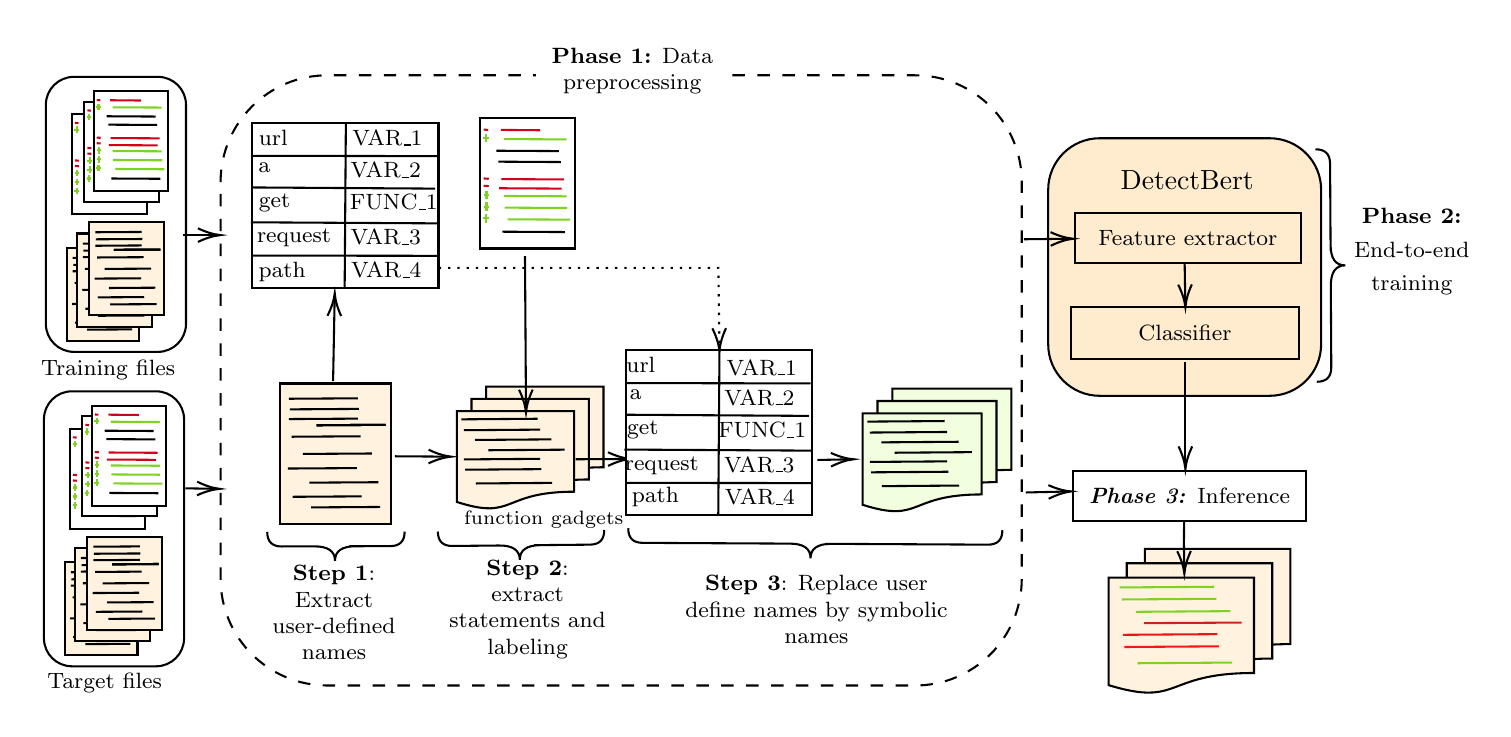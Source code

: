 

\tikzset{every picture/.style={line width=0.75pt}} %set default line width to 0.75pt        

\begin{tikzpicture}[x=0.75pt,y=0.75pt,yscale=-1,xscale=1]
%uncomment if require: \path (0,313); %set diagram left start at 0, and has height of 313

%Rounded Rect [id:dp5407352618857819] 
\draw  [fill={rgb, 255:red, 255; green, 235; blue, 205 }  ,fill opacity=1 ] (488.67,67.87) .. controls (488.67,54.16) and (499.78,43.05) .. (513.48,43.05) -- (595.35,43.05) .. controls (609.06,43.05) and (620.17,54.16) .. (620.17,67.87) -- (620.17,142.32) .. controls (620.17,156.02) and (609.06,167.14) .. (595.35,167.14) -- (513.48,167.14) .. controls (499.78,167.14) and (488.67,156.02) .. (488.67,142.32) -- cycle ;
%Flowchart: Multidocument [id:dp03948637433927171] 
\draw  [color={rgb, 255:red, 0; green, 0; blue, 0 }  ,draw opacity=1 ][fill={rgb, 255:red, 255; green, 243; blue, 223 }  ,fill opacity=1 ] (217.89,162.72) -- (274.43,162.72) -- (274.43,201.57) .. controls (239.1,201.57) and (246.16,215.59) .. (217.89,206.52) -- cycle ; \draw  [color={rgb, 255:red, 0; green, 0; blue, 0 }  ,draw opacity=1 ][fill={rgb, 255:red, 255; green, 243; blue, 223 }  ,fill opacity=1 ] (210.83,168.61) -- (267.37,168.61) -- (267.37,207.46) .. controls (232.03,207.46) and (239.1,221.47) .. (210.83,212.41) -- cycle ; \draw  [color={rgb, 255:red, 0; green, 0; blue, 0 }  ,draw opacity=1 ][fill={rgb, 255:red, 255; green, 243; blue, 223 }  ,fill opacity=1 ] (203.76,174.49) -- (260.3,174.49) -- (260.3,213.35) .. controls (224.96,213.35) and (232.03,227.36) .. (203.76,218.29) -- cycle ;
%Straight Lines [id:da9944346698756492] 
\draw [color={rgb, 255:red, 0; green, 0; blue, 0 }  ,draw opacity=1 ][fill={rgb, 255:red, 255; green, 243; blue, 223 }  ,fill opacity=1 ]   (205.97,178.48) -- (242.69,178.2) ;
%Straight Lines [id:da990779165722957] 
\draw [color={rgb, 255:red, 0; green, 0; blue, 0 }  ,draw opacity=1 ][fill={rgb, 255:red, 255; green, 243; blue, 223 }  ,fill opacity=1 ]   (218.97,193.37) -- (255.69,193.1) ;
%Straight Lines [id:da7504058793027286] 
\draw [color={rgb, 255:red, 0; green, 0; blue, 0 }  ,draw opacity=1 ][fill={rgb, 255:red, 255; green, 243; blue, 223 }  ,fill opacity=1 ]   (207.18,183.72) -- (243.9,183.44) ;
%Straight Lines [id:da5634896373265414] 
\draw [color={rgb, 255:red, 0; green, 0; blue, 0 }  ,draw opacity=1 ][fill={rgb, 255:red, 255; green, 243; blue, 223 }  ,fill opacity=1 ]   (207.18,197.79) -- (243.9,197.51) ;
%Straight Lines [id:da7162822368630877] 
\draw [color={rgb, 255:red, 0; green, 0; blue, 0 }  ,draw opacity=1 ][fill={rgb, 255:red, 255; green, 243; blue, 223 }  ,fill opacity=1 ]   (212.62,188.41) -- (249.34,188.13) ;
%Straight Lines [id:da5699700969107819] 
\draw [color={rgb, 255:red, 0; green, 0; blue, 0 }  ,draw opacity=1 ][fill={rgb, 255:red, 255; green, 243; blue, 223 }  ,fill opacity=1 ]   (207.79,202.75) -- (244.51,202.48) ;
%Straight Lines [id:da06367411789537192] 
\draw [color={rgb, 255:red, 0; green, 0; blue, 0 }  ,draw opacity=1 ][fill={rgb, 255:red, 255; green, 243; blue, 223 }  ,fill opacity=1 ]   (212.92,209.38) -- (249.64,209.1) ;

%Straight Lines [id:da979947140929379] 
\draw    (144.13,160.1) -- (144.89,119.72) ;
\draw [shift={(144.93,117.72)}, rotate = 91.08] [color={rgb, 255:red, 0; green, 0; blue, 0 }  ][line width=0.75]    (10.93,-3.29) .. controls (6.95,-1.4) and (3.31,-0.3) .. (0,0) .. controls (3.31,0.3) and (6.95,1.4) .. (10.93,3.29)   ;
%Flowchart: Process [id:dp08889225830773517] 
\draw  [fill={rgb, 255:red, 255; green, 243; blue, 223 }  ,fill opacity=1 ] (118.59,161.22) -- (172.17,161.22) -- (172.17,228.89) -- (118.59,228.89) -- cycle ;
%Straight Lines [id:da5795634366087907] 
\draw [fill={rgb, 255:red, 255; green, 243; blue, 223 }  ,fill opacity=1 ]   (122.83,168.56) -- (138.69,168.46) -- (156.09,168.35) ;
%Straight Lines [id:da037406032462627525] 
\draw [fill={rgb, 255:red, 255; green, 243; blue, 223 }  ,fill opacity=1 ]   (123.28,173.67) -- (139.13,173.57) -- (156.54,173.45) ;
%Straight Lines [id:da31933329088980567] 
\draw [fill={rgb, 255:red, 255; green, 243; blue, 223 }  ,fill opacity=1 ]   (122.83,178.35) -- (138.69,178.25) -- (156.09,178.14) ;
%Straight Lines [id:da9730748688887287] 
\draw [fill={rgb, 255:red, 255; green, 243; blue, 223 }  ,fill opacity=1 ]   (124.17,186.86) -- (140.03,186.76) -- (157.43,186.65) ;
%Straight Lines [id:da47479067052888313] 
\draw [fill={rgb, 255:red, 255; green, 243; blue, 223 }  ,fill opacity=1 ]   (136.23,181.33) -- (152.08,181.23) -- (169.49,181.11) ;
%Straight Lines [id:da4143023391361096] 
\draw [fill={rgb, 255:red, 255; green, 243; blue, 223 }  ,fill opacity=1 ]   (136.23,181.33) -- (152.08,181.23) -- (169.49,181.11) ;
%Straight Lines [id:da4818870317406938] 
\draw [fill={rgb, 255:red, 255; green, 243; blue, 223 }  ,fill opacity=1 ]   (129.53,195.15) -- (145.38,195.05) -- (162.79,194.94) ;
%Straight Lines [id:da5811373617437334] 
\draw [fill={rgb, 255:red, 255; green, 243; blue, 223 }  ,fill opacity=1 ]   (136.23,181.33) -- (152.08,181.23) -- (169.49,181.11) ;
%Straight Lines [id:da8075525914940331] 
\draw [fill={rgb, 255:red, 255; green, 243; blue, 223 }  ,fill opacity=1 ]   (122.39,202.18) -- (138.24,202.08) -- (155.65,201.97) ;
%Straight Lines [id:da9083084701422104] 
\draw [fill={rgb, 255:red, 255; green, 243; blue, 223 }  ,fill opacity=1 ]   (132.66,208.99) -- (148.51,208.89) -- (165.92,208.78) ;
%Straight Lines [id:da5974790746282925] 
\draw [fill={rgb, 255:red, 255; green, 243; blue, 223 }  ,fill opacity=1 ]   (124.62,215.8) -- (140.47,215.7) -- (157.88,215.59) ;
%Straight Lines [id:da5447010970733284] 
\draw [fill={rgb, 255:red, 255; green, 243; blue, 223 }  ,fill opacity=1 ]   (133.55,220.91) -- (149.4,220.81) -- (166.81,220.69) ;

%Straight Lines [id:da3732122853030273] 
\draw  [dash pattern={on 0.84pt off 2.51pt}]  (195.08,105.47) -- (329.77,105.47) -- (330.26,143.53) ;
\draw [shift={(330.29,145.53)}, rotate = 269.25] [color={rgb, 255:red, 0; green, 0; blue, 0 }  ][line width=0.75]    (10.93,-3.29) .. controls (6.95,-1.4) and (3.31,-0.3) .. (0,0) .. controls (3.31,0.3) and (6.95,1.4) .. (10.93,3.29)   ;
%Straight Lines [id:da2759559394676936] 
\draw    (173.91,196.28) -- (199.08,196.45) ;
\draw [shift={(201.08,196.47)}, rotate = 180.41] [color={rgb, 255:red, 0; green, 0; blue, 0 }  ][line width=0.75]    (10.93,-3.29) .. controls (6.95,-1.4) and (3.31,-0.3) .. (0,0) .. controls (3.31,0.3) and (6.95,1.4) .. (10.93,3.29)   ;
%Shape: Brace [id:dp9516034027102489] 
\draw   (112.4,232.75) .. controls (112.41,237.42) and (114.75,239.74) .. (119.42,239.73) -- (135.03,239.68) .. controls (141.7,239.66) and (145.04,241.98) .. (145.05,246.65) .. controls (145.04,241.98) and (148.36,239.64) .. (155.03,239.62)(152.03,239.63) -- (171.61,239.57) .. controls (176.28,239.56) and (178.6,237.22) .. (178.59,232.55) ;
%Shape: Brace [id:dp0005650171589655084] 
\draw   (194.59,232.55) .. controls (194.64,237.22) and (196.99,239.53) .. (201.66,239.49) -- (224.04,239.27) .. controls (230.71,239.21) and (234.06,241.51) .. (234.1,246.18) .. controls (234.06,241.51) and (237.37,239.15) .. (244.04,239.09)(241.04,239.11) -- (267.82,238.86) .. controls (272.49,238.82) and (274.8,236.47) .. (274.75,231.8) ;
%Shape: Brace [id:dp39161724968333744] 
\draw   (286.33,230.96) .. controls (286.31,235.63) and (288.63,237.97) .. (293.3,237.99) -- (364.21,238.36) .. controls (370.88,238.4) and (374.2,240.75) .. (374.17,245.42) .. controls (374.2,240.75) and (377.54,238.44) .. (384.21,238.47)(381.21,238.45) -- (459.56,238.86) .. controls (464.23,238.89) and (466.57,236.57) .. (466.59,231.9) ;
%Straight Lines [id:da8897877371292919] 
\draw    (260.93,197.72) -- (285.52,197.57) ;
\draw [shift={(287.52,197.55)}, rotate = 179.64] [color={rgb, 255:red, 0; green, 0; blue, 0 }  ][line width=0.75]    (10.93,-3.29) .. controls (6.95,-1.4) and (3.31,-0.3) .. (0,0) .. controls (3.31,0.3) and (6.95,1.4) .. (10.93,3.29)   ;
%Straight Lines [id:da38586209961748397] 
\draw    (377.5,198.06) -- (392.93,197.76) ;
\draw [shift={(394.93,197.72)}, rotate = 178.88] [color={rgb, 255:red, 0; green, 0; blue, 0 }  ][line width=0.75]    (10.93,-3.29) .. controls (6.95,-1.4) and (3.31,-0.3) .. (0,0) .. controls (3.31,0.3) and (6.95,1.4) .. (10.93,3.29)   ;
%Flowchart: Alternative Process [id:dp9304959099868064] 
\draw  [dash pattern={on 4.5pt off 4.5pt}] (89.93,64.17) .. controls (89.93,35.75) and (112.97,12.72) .. (141.38,12.72) -- (424.48,12.72) .. controls (452.9,12.72) and (475.93,35.75) .. (475.93,64.17) -- (475.93,255.27) .. controls (475.93,283.68) and (452.9,306.72) .. (424.48,306.72) -- (141.38,306.72) .. controls (112.97,306.72) and (89.93,283.68) .. (89.93,255.27) -- cycle ;
%Flowchart: Multidocument [id:dp05796369385915745] 
\draw  [fill={rgb, 255:red, 241; green, 255; blue, 223 }  ,fill opacity=1 ] (413.59,163.72) -- (470.93,163.72) -- (470.93,202.82) .. controls (435.1,202.82) and (442.26,216.92) .. (413.59,207.8) -- cycle ; \draw  [fill={rgb, 255:red, 241; green, 255; blue, 223 }  ,fill opacity=1 ] (406.43,169.64) -- (463.77,169.64) -- (463.77,208.74) .. controls (427.93,208.74) and (435.1,222.85) .. (406.43,213.72) -- cycle ; \draw  [fill={rgb, 255:red, 241; green, 255; blue, 223 }  ,fill opacity=1 ] (399.26,175.57) -- (456.6,175.57) -- (456.6,214.67) .. controls (420.76,214.67) and (427.93,228.77) .. (399.26,219.65) -- cycle ;
%Straight Lines [id:da45589121987746695] 
\draw [fill={rgb, 255:red, 241; green, 255; blue, 223 }  ,fill opacity=1 ]   (401.5,179.58) -- (438.74,179.3) ;
%Straight Lines [id:da8972012548715187] 
\draw [fill={rgb, 255:red, 241; green, 255; blue, 223 }  ,fill opacity=1 ]   (414.68,194.57) -- (451.92,194.29) ;
%Straight Lines [id:da3781586819477176] 
\draw [fill={rgb, 255:red, 241; green, 255; blue, 223 }  ,fill opacity=1 ]   (402.73,184.85) -- (439.97,184.57) ;
%Straight Lines [id:da7030947462767194] 
\draw [fill={rgb, 255:red, 241; green, 255; blue, 223 }  ,fill opacity=1 ]   (402.73,199.01) -- (439.97,198.73) ;
%Straight Lines [id:da3133605136700426] 
\draw [fill={rgb, 255:red, 241; green, 255; blue, 223 }  ,fill opacity=1 ]   (408.25,189.57) -- (445.49,189.29) ;
%Straight Lines [id:da915070418974427] 
\draw [fill={rgb, 255:red, 241; green, 255; blue, 223 }  ,fill opacity=1 ]   (403.34,204.01) -- (440.58,203.73) ;
%Straight Lines [id:da8506148325901877] 
\draw [fill={rgb, 255:red, 241; green, 255; blue, 223 }  ,fill opacity=1 ]   (408.55,210.67) -- (445.79,210.39) ;

%Straight Lines [id:da9067026636271347] 
\draw    (236.59,99.89) -- (237.07,173.14) ;
\draw [shift={(237.08,175.14)}, rotate = 269.63] [color={rgb, 255:red, 0; green, 0; blue, 0 }  ][line width=0.75]    (10.93,-3.29) .. controls (6.95,-1.4) and (3.31,-0.3) .. (0,0) .. controls (3.31,0.3) and (6.95,1.4) .. (10.93,3.29)   ;
%Flowchart: Process [id:dp15158939778845038] 
\draw  [fill={rgb, 255:red, 255; green, 255; blue, 255 }  ,fill opacity=1 ] (285.07,145.22) -- (374.93,145.22) -- (374.93,224.69) -- (285.07,224.69) -- cycle ;
%Straight Lines [id:da4361526525843711] 
\draw [fill={rgb, 255:red, 255; green, 255; blue, 255 }  ,fill opacity=1 ]   (330.29,145.53) -- (329.71,224.37) ;
%Straight Lines [id:da7392899934986592] 
\draw [fill={rgb, 255:red, 255; green, 255; blue, 255 }  ,fill opacity=1 ]   (284.85,161.01) -- (374.24,161.17) ;
%Straight Lines [id:da3211677674513349] 
\draw [fill={rgb, 255:red, 255; green, 255; blue, 255 }  ,fill opacity=1 ]   (285.17,176.26) -- (373.33,176.82) ;
%Straight Lines [id:da8922901205210203] 
\draw [fill={rgb, 255:red, 255; green, 255; blue, 255 }  ,fill opacity=1 ]   (284.52,193.05) -- (374.5,193.56) ;
%Straight Lines [id:da8901957672617915] 
\draw [fill={rgb, 255:red, 255; green, 255; blue, 255 }  ,fill opacity=1 ]   (285.07,209.08) -- (374.5,209.2) ;
%Straight Lines [id:da365148841633435] 
\draw    (554.42,103.64) -- (554.73,122.47) ;
\draw [shift={(554.77,124.47)}, rotate = 269.04] [color={rgb, 255:red, 0; green, 0; blue, 0 }  ][line width=0.75]    (10.93,-3.29) .. controls (6.95,-1.4) and (3.31,-0.3) .. (0,0) .. controls (3.31,0.3) and (6.95,1.4) .. (10.93,3.29)   ;
%Flowchart: Multidocument [id:dp6590713783006148] 
\draw  [fill={rgb, 255:red, 255; green, 243; blue, 223 }  ,fill opacity=1 ] (535.28,240.86) -- (605.36,240.86) -- (605.36,286.78) .. controls (561.56,286.78) and (570.32,303.33) .. (535.28,292.62) -- cycle ; \draw  [fill={rgb, 255:red, 255; green, 243; blue, 223 }  ,fill opacity=1 ] (526.52,247.82) -- (596.6,247.82) -- (596.6,293.73) .. controls (552.8,293.73) and (561.56,310.29) .. (526.52,299.58) -- cycle ; \draw  [fill={rgb, 255:red, 255; green, 243; blue, 223 }  ,fill opacity=1 ] (517.76,254.77) -- (587.84,254.77) -- (587.84,300.69) .. controls (544.04,300.69) and (552.8,317.25) .. (517.76,306.53) -- cycle ;
%Straight Lines [id:da41449888213867725] 
\draw [color={rgb, 255:red, 126; green, 211; blue, 33 }  ,draw opacity=1 ][fill={rgb, 255:red, 255; green, 243; blue, 223 }  ,fill opacity=1 ]   (523.12,259.48) -- (568.63,259.15) ;
%Straight Lines [id:da08648834587080123] 
\draw [color={rgb, 255:red, 208; green, 32; blue, 32 }  ,draw opacity=1 ][fill={rgb, 255:red, 255; green, 243; blue, 223 }  ,fill opacity=1 ]   (534.87,276.68) -- (581.83,276.39) ;
%Straight Lines [id:da5669302852382512] 
\draw [color={rgb, 255:red, 126; green, 211; blue, 33 }  ,draw opacity=1 ][fill={rgb, 255:red, 255; green, 243; blue, 223 }  ,fill opacity=1 ]   (524.18,265.27) -- (569.69,264.94) ;
%Straight Lines [id:da7093942401057922] 
\draw [color={rgb, 255:red, 230; green, 23; blue, 23 }  ,draw opacity=1 ][fill={rgb, 255:red, 255; green, 243; blue, 223 }  ,fill opacity=1 ]   (524.61,282.3) -- (553.94,282.09) -- (570.13,281.98) ;
%Straight Lines [id:da560257514861523] 
\draw [color={rgb, 255:red, 126; green, 211; blue, 33 }  ,draw opacity=1 ][fill={rgb, 255:red, 255; green, 243; blue, 223 }  ,fill opacity=1 ]   (530.92,271.22) -- (576.44,270.89) ;
%Straight Lines [id:da3555099228205638] 
\draw [color={rgb, 255:red, 252; green, 21; blue, 21 }  ,draw opacity=1 ][fill={rgb, 255:red, 255; green, 243; blue, 223 }  ,fill opacity=1 ]   (525.36,288.17) -- (562.66,287.9) -- (570.88,287.84) ;
%Straight Lines [id:da5926018077208339] 
\draw [color={rgb, 255:red, 126; green, 211; blue, 33 }  ,draw opacity=1 ][fill={rgb, 255:red, 255; green, 243; blue, 223 }  ,fill opacity=1 ]   (531.73,295.99) -- (577.25,295.67) ;

%Straight Lines [id:da29232905356292016] 
\draw    (554.15,227.18) -- (554.06,238.21) -- (554.24,250.89) ;
\draw [shift={(554.27,252.89)}, rotate = 269.18] [color={rgb, 255:red, 0; green, 0; blue, 0 }  ][line width=0.75]    (10.93,-3.29) .. controls (6.95,-1.4) and (3.31,-0.3) .. (0,0) .. controls (3.31,0.3) and (6.95,1.4) .. (10.93,3.29)   ;
%Straight Lines [id:da02000362343106299] 
\draw    (71.93,89.72) -- (87.93,89.72) ;
\draw [shift={(89.93,89.72)}, rotate = 180] [color={rgb, 255:red, 0; green, 0; blue, 0 }  ][line width=0.75]    (10.93,-3.29) .. controls (6.95,-1.4) and (3.31,-0.3) .. (0,0) .. controls (3.31,0.3) and (6.95,1.4) .. (10.93,3.29)   ;
%Straight Lines [id:da011734998220744197] 
\draw    (72.93,211.72) -- (87.53,211.95) ;
\draw [shift={(89.53,211.98)}, rotate = 180.91] [color={rgb, 255:red, 0; green, 0; blue, 0 }  ][line width=0.75]    (10.93,-3.29) .. controls (6.95,-1.4) and (3.31,-0.3) .. (0,0) .. controls (3.31,0.3) and (6.95,1.4) .. (10.93,3.29)   ;
%Straight Lines [id:da22536054238819458] 
\draw    (476.93,91.72) -- (498.77,91.49) ;
\draw [shift={(500.77,91.47)}, rotate = 179.4] [color={rgb, 255:red, 0; green, 0; blue, 0 }  ][line width=0.75]    (10.93,-3.29) .. controls (6.95,-1.4) and (3.31,-0.3) .. (0,0) .. controls (3.31,0.3) and (6.95,1.4) .. (10.93,3.29)   ;
%Straight Lines [id:da8078757470371325] 
\draw    (477.93,213.72) -- (497.77,213.26) ;
\draw [shift={(499.77,213.22)}, rotate = 178.69] [color={rgb, 255:red, 0; green, 0; blue, 0 }  ][line width=0.75]    (10.93,-3.29) .. controls (6.95,-1.4) and (3.31,-0.3) .. (0,0) .. controls (3.31,0.3) and (6.95,1.4) .. (10.93,3.29)   ;
%Flowchart: Process [id:dp3610014250983158] 
\draw   (105.07,35.72) -- (194.93,35.72) -- (194.93,115.19) -- (105.07,115.19) -- cycle ;
%Straight Lines [id:da665587812140966] 
\draw    (150.29,36.03) -- (149.71,114.87) ;
%Straight Lines [id:da3748714523363281] 
\draw    (104.85,51.51) -- (194.24,51.67) ;
%Straight Lines [id:da5324881662476957] 
\draw    (105.17,66.76) -- (193.33,67.32) ;
%Straight Lines [id:da3760317228247998] 
\draw    (104.52,83.55) -- (194.5,84.06) ;
%Straight Lines [id:da2731803273744109] 
\draw    (105.07,99.58) -- (194.5,99.7) ;

%Flowchart: Process [id:dp9473525968344061] 
\draw  [fill={rgb, 255:red, 255; green, 243; blue, 223 }  ,fill opacity=1 ] (15.93,95.82) -- (50.84,95.82) -- (50.84,140.55) -- (15.93,140.55) -- cycle ;
%Straight Lines [id:da041410534351406625] 
\draw [fill={rgb, 255:red, 255; green, 243; blue, 223 }  ,fill opacity=1 ]   (18.69,100.67) -- (29.02,100.61) -- (40.36,100.53) ;
%Straight Lines [id:da8655314620397554] 
\draw [fill={rgb, 255:red, 255; green, 243; blue, 223 }  ,fill opacity=1 ]   (18.98,104.05) -- (29.31,103.98) -- (40.66,103.91) ;
%Straight Lines [id:da9164589930296427] 
\draw [fill={rgb, 255:red, 255; green, 243; blue, 223 }  ,fill opacity=1 ]   (18.69,107.14) -- (29.02,107.08) -- (40.36,107) ;
%Straight Lines [id:da8208125704816798] 
\draw [fill={rgb, 255:red, 255; green, 243; blue, 223 }  ,fill opacity=1 ]   (19.56,112.77) -- (29.89,112.7) -- (41.24,112.63) ;
%Straight Lines [id:da7032688319245235] 
\draw [fill={rgb, 255:red, 255; green, 243; blue, 223 }  ,fill opacity=1 ]   (27.42,109.11) -- (37.75,109.04) -- (49.09,108.97) ;
%Straight Lines [id:da3728236227048398] 
\draw [fill={rgb, 255:red, 255; green, 243; blue, 223 }  ,fill opacity=1 ]   (27.42,109.11) -- (37.75,109.04) -- (49.09,108.97) ;
%Straight Lines [id:da7719823340173988] 
\draw [fill={rgb, 255:red, 255; green, 243; blue, 223 }  ,fill opacity=1 ]   (23.05,118.25) -- (33.38,118.18) -- (44.73,118.11) ;
%Straight Lines [id:da31504592786843144] 
\draw [fill={rgb, 255:red, 255; green, 243; blue, 223 }  ,fill opacity=1 ]   (27.42,109.11) -- (37.75,109.04) -- (49.09,108.97) ;
%Straight Lines [id:da31780919635958194] 
\draw [fill={rgb, 255:red, 255; green, 243; blue, 223 }  ,fill opacity=1 ]   (18.4,122.9) -- (28.73,122.83) -- (40.07,122.75) ;
%Straight Lines [id:da6660501563445367] 
\draw [fill={rgb, 255:red, 255; green, 243; blue, 223 }  ,fill opacity=1 ]   (25.09,127.4) -- (35.42,127.33) -- (46.76,127.26) ;
%Straight Lines [id:da9751001607981287] 
\draw [fill={rgb, 255:red, 255; green, 243; blue, 223 }  ,fill opacity=1 ]   (19.85,131.9) -- (30.18,131.83) -- (41.53,131.76) ;
%Straight Lines [id:da4811814017829523] 
\draw [fill={rgb, 255:red, 255; green, 243; blue, 223 }  ,fill opacity=1 ]   (25.67,135.27) -- (36,135.21) -- (47.35,135.13) ;

%Flowchart: Process [id:dp9892338170596406] 
\draw  [fill={rgb, 255:red, 255; green, 243; blue, 223 }  ,fill opacity=1 ] (20.73,88.94) -- (56.8,88.94) -- (56.8,133.88) -- (20.73,133.88) -- cycle ;
%Straight Lines [id:da28577536538298687] 
\draw [fill={rgb, 255:red, 255; green, 243; blue, 223 }  ,fill opacity=1 ]   (23.58,93.81) -- (34.26,93.75) -- (45.98,93.67) ;
%Straight Lines [id:da1606529491076092] 
\draw [fill={rgb, 255:red, 255; green, 243; blue, 223 }  ,fill opacity=1 ]   (23.88,97.21) -- (34.56,97.14) -- (46.28,97.07) ;
%Straight Lines [id:da36517110348350634] 
\draw [fill={rgb, 255:red, 255; green, 243; blue, 223 }  ,fill opacity=1 ]   (23.58,100.32) -- (34.26,100.25) -- (45.98,100.17) ;
%Straight Lines [id:da6338742776405923] 
\draw [fill={rgb, 255:red, 255; green, 243; blue, 223 }  ,fill opacity=1 ]   (24.49,105.97) -- (35.16,105.9) -- (46.88,105.83) ;
%Straight Lines [id:da9660924712368799] 
\draw [fill={rgb, 255:red, 255; green, 243; blue, 223 }  ,fill opacity=1 ]   (32.6,102.29) -- (43.28,102.23) -- (55,102.15) ;
%Straight Lines [id:da5084237862545722] 
\draw [fill={rgb, 255:red, 255; green, 243; blue, 223 }  ,fill opacity=1 ]   (32.6,102.29) -- (43.28,102.23) -- (55,102.15) ;
%Straight Lines [id:da1839777652072141] 
\draw [fill={rgb, 255:red, 255; green, 243; blue, 223 }  ,fill opacity=1 ]   (28.09,111.48) -- (38.76,111.41) -- (50.49,111.34) ;
%Straight Lines [id:da3904969463017669] 
\draw [fill={rgb, 255:red, 255; green, 243; blue, 223 }  ,fill opacity=1 ]   (32.6,102.29) -- (43.28,102.23) -- (55,102.15) ;
%Straight Lines [id:da28174710497480704] 
\draw [fill={rgb, 255:red, 255; green, 243; blue, 223 }  ,fill opacity=1 ]   (23.28,116.14) -- (33.96,116.08) -- (45.68,116) ;
%Straight Lines [id:da25992922921002104] 
\draw [fill={rgb, 255:red, 255; green, 243; blue, 223 }  ,fill opacity=1 ]   (30.2,120.67) -- (40.87,120.6) -- (52.59,120.53) ;
%Straight Lines [id:da3858905324660873] 
\draw [fill={rgb, 255:red, 255; green, 243; blue, 223 }  ,fill opacity=1 ]   (24.79,125.19) -- (35.46,125.12) -- (47.18,125.05) ;
%Straight Lines [id:da12722933330413055] 
\draw [fill={rgb, 255:red, 255; green, 243; blue, 223 }  ,fill opacity=1 ]   (30.8,128.58) -- (41.47,128.51) -- (53.19,128.44) ;

%Flowchart: Process [id:dp7132991125566885] 
\draw  [fill={rgb, 255:red, 255; green, 243; blue, 223 }  ,fill opacity=1 ] (26.69,83.47) -- (62.77,83.47) -- (62.77,128.41) -- (26.69,128.41) -- cycle ;
%Straight Lines [id:da869050306590831] 
\draw [fill={rgb, 255:red, 255; green, 243; blue, 223 }  ,fill opacity=1 ]   (29.55,88.34) -- (40.22,88.28) -- (51.94,88.2) ;
%Straight Lines [id:da4450500128117023] 
\draw [fill={rgb, 255:red, 255; green, 243; blue, 223 }  ,fill opacity=1 ]   (29.85,91.74) -- (40.52,91.67) -- (52.24,91.6) ;
%Straight Lines [id:da5106371851535487] 
\draw [fill={rgb, 255:red, 255; green, 243; blue, 223 }  ,fill opacity=1 ]   (29.55,94.85) -- (40.22,94.78) -- (51.94,94.7) ;
%Straight Lines [id:da7554936642984806] 
\draw [fill={rgb, 255:red, 255; green, 243; blue, 223 }  ,fill opacity=1 ]   (30.45,100.5) -- (41.12,100.43) -- (52.85,100.36) ;
%Straight Lines [id:da6737631483311632] 
\draw [fill={rgb, 255:red, 255; green, 243; blue, 223 }  ,fill opacity=1 ]   (38.57,96.82) -- (49.24,96.76) -- (60.96,96.68) ;
%Straight Lines [id:da8662697900151135] 
\draw [fill={rgb, 255:red, 255; green, 243; blue, 223 }  ,fill opacity=1 ]   (38.57,96.82) -- (49.24,96.76) -- (60.96,96.68) ;
%Straight Lines [id:da4718457504399982] 
\draw [fill={rgb, 255:red, 255; green, 243; blue, 223 }  ,fill opacity=1 ]   (34.05,106.01) -- (44.73,105.94) -- (56.45,105.87) ;
%Straight Lines [id:da3402658636091618] 
\draw [fill={rgb, 255:red, 255; green, 243; blue, 223 }  ,fill opacity=1 ]   (38.57,96.82) -- (49.24,96.76) -- (60.96,96.68) ;
%Straight Lines [id:da8908895010827791] 
\draw [fill={rgb, 255:red, 255; green, 243; blue, 223 }  ,fill opacity=1 ]   (29.25,110.67) -- (39.92,110.61) -- (51.64,110.53) ;
%Straight Lines [id:da2305941022979343] 
\draw [fill={rgb, 255:red, 255; green, 243; blue, 223 }  ,fill opacity=1 ]   (36.16,115.2) -- (46.84,115.13) -- (58.56,115.06) ;
%Straight Lines [id:da207543482175629] 
\draw [fill={rgb, 255:red, 255; green, 243; blue, 223 }  ,fill opacity=1 ]   (30.75,119.72) -- (41.42,119.65) -- (53.15,119.58) ;
%Straight Lines [id:da27797571243862707] 
\draw [fill={rgb, 255:red, 255; green, 243; blue, 223 }  ,fill opacity=1 ]   (36.76,123.11) -- (47.44,123.04) -- (59.16,122.97) ;


%Shape: Brace [id:dp9685101545535841] 
\draw   (618.1,160.39) .. controls (622.77,160.36) and (625.09,158.01) .. (625.06,153.34) -- (624.83,114.34) .. controls (624.79,107.67) and (627.1,104.33) .. (631.77,104.3) .. controls (627.1,104.33) and (624.75,101.01) .. (624.71,94.34)(624.73,97.34) -- (624.48,55.34) .. controls (624.45,50.67) and (622.11,48.36) .. (617.44,48.39) ;
%Straight Lines [id:da6077849479328856] 
\draw    (554.77,150.97) -- (554.77,200.47) ;
\draw [shift={(554.77,202.47)}, rotate = 270] [color={rgb, 255:red, 0; green, 0; blue, 0 }  ][line width=0.75]    (10.93,-3.29) .. controls (6.95,-1.4) and (3.31,-0.3) .. (0,0) .. controls (3.31,0.3) and (6.95,1.4) .. (10.93,3.29)   ;
%Flowchart: Process [id:dp19745957686133142] 
\draw  [fill={rgb, 255:red, 255; green, 255; blue, 255 }  ,fill opacity=1 ] (214.75,33.47) -- (260.77,33.47) -- (260.77,96.17) -- (214.75,96.17) -- cycle ;
\draw  [color={rgb, 255:red, 126; green, 211; blue, 33 }  ,draw opacity=1 ][fill={rgb, 255:red, 255; green, 255; blue, 255 }  ,fill opacity=1 ] (216.39,43.09) -- (219.13,43.09)(217.76,41.16) -- (217.76,45.03) ;
\draw  [color={rgb, 255:red, 126; green, 211; blue, 33 }  ,draw opacity=1 ][fill={rgb, 255:red, 255; green, 255; blue, 255 }  ,fill opacity=1 ] (216.67,70.35) -- (219.41,70.35)(218.04,68.26) -- (218.04,72.44) ;
\draw  [color={rgb, 255:red, 126; green, 211; blue, 33 }  ,draw opacity=1 ][fill={rgb, 255:red, 255; green, 255; blue, 255 }  ,fill opacity=1 ] (216.67,75.97) -- (219.41,75.97)(218.04,73.88) -- (218.04,78.06) ;
\draw  [color={rgb, 255:red, 126; green, 211; blue, 33 }  ,draw opacity=1 ][fill={rgb, 255:red, 255; green, 255; blue, 255 }  ,fill opacity=1 ] (216.4,81.6) -- (219.13,81.6)(217.76,79.51) -- (217.76,83.68) ;
%Straight Lines [id:da6866154436666916] 
\draw [color={rgb, 255:red, 208; green, 2; blue, 27 }  ,draw opacity=1 ][fill={rgb, 255:red, 255; green, 255; blue, 255 }  ,fill opacity=1 ]   (216.67,38.88) -- (218.86,39.05) ;
%Straight Lines [id:da7792668549572974] 
\draw [color={rgb, 255:red, 208; green, 2; blue, 27 }  ,draw opacity=1 ][fill={rgb, 255:red, 255; green, 255; blue, 255 }  ,fill opacity=1 ]   (216.67,65.94) -- (219.13,66.11) ;
%Straight Lines [id:da6159039684932441] 
\draw [color={rgb, 255:red, 208; green, 2; blue, 27 }  ,draw opacity=1 ][fill={rgb, 255:red, 255; green, 255; blue, 255 }  ,fill opacity=1 ]   (216.67,62.42) -- (219.13,62.6) ;
%Straight Lines [id:da181295449257306] 
\draw [color={rgb, 255:red, 208; green, 2; blue, 27 }  ,draw opacity=1 ][fill={rgb, 255:red, 255; green, 255; blue, 255 }  ,fill opacity=1 ]   (224.97,39.03) -- (243.86,39.2) ;
%Straight Lines [id:da8349600315507937] 
\draw [color={rgb, 255:red, 126; green, 211; blue, 33 }  ,draw opacity=1 ][fill={rgb, 255:red, 255; green, 255; blue, 255 }  ,fill opacity=1 ]   (226.53,43.45) -- (256.65,43.62) ;
%Straight Lines [id:da375608516829834] 
\draw [fill={rgb, 255:red, 255; green, 255; blue, 255 }  ,fill opacity=1 ]   (222.78,49.07) -- (252.91,49.24) ;
%Straight Lines [id:da6383948433023292] 
\draw [fill={rgb, 255:red, 255; green, 255; blue, 255 }  ,fill opacity=1 ]   (223.79,54.34) -- (253.91,54.52) ;
%Straight Lines [id:da07409820784642696] 
\draw [color={rgb, 255:red, 208; green, 2; blue, 27 }  ,draw opacity=1 ][fill={rgb, 255:red, 208; green, 2; blue, 27 }  ,fill opacity=1 ]   (225.2,62.73) -- (240.26,62.82) -- (255.32,62.9) ;
%Straight Lines [id:da5600562388031081] 
\draw [color={rgb, 255:red, 126; green, 211; blue, 33 }  ,draw opacity=1 ][fill={rgb, 255:red, 126; green, 211; blue, 33 }  ,fill opacity=1 ]   (226.53,70.86) -- (256.65,71.03) ;
%Straight Lines [id:da3358688095412441] 
\draw [color={rgb, 255:red, 126; green, 211; blue, 33 }  ,draw opacity=1 ][fill={rgb, 255:red, 255; green, 255; blue, 255 }  ,fill opacity=1 ]   (226.8,76.48) -- (256.93,76.66) ;
%Straight Lines [id:da9450873338318286] 
\draw [color={rgb, 255:red, 208; green, 2; blue, 27 }  ,draw opacity=1 ][fill={rgb, 255:red, 255; green, 255; blue, 255 }  ,fill opacity=1 ]   (224.1,67.14) -- (254.22,67.32) ;
%Straight Lines [id:da450287799955023] 
\draw [color={rgb, 255:red, 126; green, 211; blue, 33 }  ,draw opacity=1 ][fill={rgb, 255:red, 126; green, 211; blue, 33 }  ,fill opacity=1 ]   (228.17,82.1) -- (258.3,82.28) ;
%Straight Lines [id:da6016115065217955] 
\draw [fill={rgb, 255:red, 255; green, 255; blue, 255 }  ,fill opacity=1 ]   (225.7,88.08) -- (255.83,88.25) ;

%Rounded Rect [id:dp10830352047333602] 
\draw   (5.74,26.97) .. controls (5.74,19.51) and (11.79,13.47) .. (19.25,13.47) -- (59.76,13.47) .. controls (67.22,13.47) and (73.27,19.51) .. (73.27,26.97) -- (73.27,132.46) .. controls (73.27,139.92) and (67.22,145.97) .. (59.76,145.97) -- (19.25,145.97) .. controls (11.79,145.97) and (5.74,139.92) .. (5.74,132.46) -- cycle ;
%Flowchart: Process [id:dp6123141454227827] 
\draw  [fill={rgb, 255:red, 255; green, 255; blue, 255 }  ,fill opacity=1 ] (18.25,31.47) -- (54.27,31.47) -- (54.27,79.67) -- (18.25,79.67) -- cycle ;
\draw  [color={rgb, 255:red, 126; green, 211; blue, 33 }  ,draw opacity=1 ][fill={rgb, 255:red, 255; green, 255; blue, 255 }  ,fill opacity=1 ] (19.54,38.87) -- (21.68,38.87)(20.61,37.38) -- (20.61,40.35) ;
\draw  [color={rgb, 255:red, 126; green, 211; blue, 33 }  ,draw opacity=1 ][fill={rgb, 255:red, 255; green, 255; blue, 255 }  ,fill opacity=1 ] (19.75,59.82) -- (21.89,59.82)(20.82,58.21) -- (20.82,61.43) ;
\draw  [color={rgb, 255:red, 126; green, 211; blue, 33 }  ,draw opacity=1 ][fill={rgb, 255:red, 255; green, 255; blue, 255 }  ,fill opacity=1 ] (19.75,64.14) -- (21.89,64.14)(20.82,62.54) -- (20.82,65.75) ;
\draw  [color={rgb, 255:red, 126; green, 211; blue, 33 }  ,draw opacity=1 ][fill={rgb, 255:red, 255; green, 255; blue, 255 }  ,fill opacity=1 ] (19.54,68.46) -- (21.68,68.46)(20.61,66.86) -- (20.61,70.07) ;
%Straight Lines [id:da7732031601967253] 
\draw [color={rgb, 255:red, 208; green, 2; blue, 27 }  ,draw opacity=1 ][fill={rgb, 255:red, 255; green, 255; blue, 255 }  ,fill opacity=1 ]   (19.75,35.63) -- (21.47,35.76) ;
%Straight Lines [id:da20040450370618967] 
\draw [color={rgb, 255:red, 208; green, 2; blue, 27 }  ,draw opacity=1 ][fill={rgb, 255:red, 255; green, 255; blue, 255 }  ,fill opacity=1 ]   (19.75,56.43) -- (21.68,56.56) ;
%Straight Lines [id:da9098216436531787] 
\draw [color={rgb, 255:red, 208; green, 2; blue, 27 }  ,draw opacity=1 ][fill={rgb, 255:red, 255; green, 255; blue, 255 }  ,fill opacity=1 ]   (19.75,53.73) -- (21.68,53.86) ;
%Straight Lines [id:da02410875146637026] 
\draw [color={rgb, 255:red, 208; green, 2; blue, 27 }  ,draw opacity=1 ][fill={rgb, 255:red, 255; green, 255; blue, 255 }  ,fill opacity=1 ]   (26.25,35.74) -- (41.04,35.88) ;
%Straight Lines [id:da1845713562825706] 
\draw [color={rgb, 255:red, 126; green, 211; blue, 33 }  ,draw opacity=1 ][fill={rgb, 255:red, 255; green, 255; blue, 255 }  ,fill opacity=1 ]   (27.47,39.14) -- (51.05,39.27) ;
%Straight Lines [id:da890074109047625] 
\draw [fill={rgb, 255:red, 255; green, 255; blue, 255 }  ,fill opacity=1 ]   (24.54,43.46) -- (48.12,43.6) ;
%Straight Lines [id:da9557782673335855] 
\draw [fill={rgb, 255:red, 255; green, 255; blue, 255 }  ,fill opacity=1 ]   (25.32,47.51) -- (48.9,47.65) ;
%Straight Lines [id:da8979762730155691] 
\draw [color={rgb, 255:red, 208; green, 2; blue, 27 }  ,draw opacity=1 ][fill={rgb, 255:red, 208; green, 2; blue, 27 }  ,fill opacity=1 ]   (26.43,53.96) -- (38.22,54.03) -- (50.01,54.1) ;
%Straight Lines [id:da2696445380775261] 
\draw [color={rgb, 255:red, 126; green, 211; blue, 33 }  ,draw opacity=1 ][fill={rgb, 255:red, 126; green, 211; blue, 33 }  ,fill opacity=1 ]   (27.47,60.21) -- (51.05,60.35) ;
%Straight Lines [id:da12299475055337661] 
\draw [color={rgb, 255:red, 126; green, 211; blue, 33 }  ,draw opacity=1 ][fill={rgb, 255:red, 255; green, 255; blue, 255 }  ,fill opacity=1 ]   (27.68,64.53) -- (51.26,64.67) ;
%Straight Lines [id:da3672917878833337] 
\draw [color={rgb, 255:red, 208; green, 2; blue, 27 }  ,draw opacity=1 ][fill={rgb, 255:red, 255; green, 255; blue, 255 }  ,fill opacity=1 ]   (25.57,57.35) -- (49.15,57.49) ;
%Straight Lines [id:da365915068223301] 
\draw [color={rgb, 255:red, 126; green, 211; blue, 33 }  ,draw opacity=1 ][fill={rgb, 255:red, 126; green, 211; blue, 33 }  ,fill opacity=1 ]   (28.75,68.86) -- (52.33,68.99) ;
%Straight Lines [id:da24220064173747025] 
\draw [fill={rgb, 255:red, 255; green, 255; blue, 255 }  ,fill opacity=1 ]   (26.82,73.45) -- (50.4,73.58) ;

%Flowchart: Process [id:dp6911385593215165] 
\draw  [fill={rgb, 255:red, 255; green, 255; blue, 255 }  ,fill opacity=1 ] (24.25,25.47) -- (60.27,25.47) -- (60.27,73.67) -- (24.25,73.67) -- cycle ;
\draw  [color={rgb, 255:red, 126; green, 211; blue, 33 }  ,draw opacity=1 ][fill={rgb, 255:red, 255; green, 255; blue, 255 }  ,fill opacity=1 ] (25.54,32.87) -- (27.68,32.87)(26.61,31.38) -- (26.61,34.35) ;
\draw  [color={rgb, 255:red, 126; green, 211; blue, 33 }  ,draw opacity=1 ][fill={rgb, 255:red, 255; green, 255; blue, 255 }  ,fill opacity=1 ] (25.75,53.82) -- (27.89,53.82)(26.82,52.21) -- (26.82,55.43) ;
\draw  [color={rgb, 255:red, 126; green, 211; blue, 33 }  ,draw opacity=1 ][fill={rgb, 255:red, 255; green, 255; blue, 255 }  ,fill opacity=1 ] (25.75,58.14) -- (27.89,58.14)(26.82,56.54) -- (26.82,59.75) ;
\draw  [color={rgb, 255:red, 126; green, 211; blue, 33 }  ,draw opacity=1 ][fill={rgb, 255:red, 255; green, 255; blue, 255 }  ,fill opacity=1 ] (25.54,62.46) -- (27.68,62.46)(26.61,60.86) -- (26.61,64.07) ;
%Straight Lines [id:da6481968805663345] 
\draw [color={rgb, 255:red, 208; green, 2; blue, 27 }  ,draw opacity=1 ][fill={rgb, 255:red, 255; green, 255; blue, 255 }  ,fill opacity=1 ]   (25.75,29.63) -- (27.47,29.76) ;
%Straight Lines [id:da9758302419483593] 
\draw [color={rgb, 255:red, 208; green, 2; blue, 27 }  ,draw opacity=1 ][fill={rgb, 255:red, 255; green, 255; blue, 255 }  ,fill opacity=1 ]   (25.75,50.43) -- (27.68,50.56) ;
%Straight Lines [id:da8090023487944835] 
\draw [color={rgb, 255:red, 208; green, 2; blue, 27 }  ,draw opacity=1 ][fill={rgb, 255:red, 255; green, 255; blue, 255 }  ,fill opacity=1 ]   (25.75,47.73) -- (27.68,47.86) ;
%Straight Lines [id:da5466879295297793] 
\draw [color={rgb, 255:red, 208; green, 2; blue, 27 }  ,draw opacity=1 ][fill={rgb, 255:red, 255; green, 255; blue, 255 }  ,fill opacity=1 ]   (32.25,29.74) -- (47.04,29.88) ;
%Straight Lines [id:da3299120741944972] 
\draw [color={rgb, 255:red, 126; green, 211; blue, 33 }  ,draw opacity=1 ][fill={rgb, 255:red, 255; green, 255; blue, 255 }  ,fill opacity=1 ]   (33.47,33.14) -- (57.05,33.27) ;
%Straight Lines [id:da07047519718688777] 
\draw [fill={rgb, 255:red, 255; green, 255; blue, 255 }  ,fill opacity=1 ]   (30.54,37.46) -- (54.12,37.6) ;
%Straight Lines [id:da1749955912584249] 
\draw [fill={rgb, 255:red, 255; green, 255; blue, 255 }  ,fill opacity=1 ]   (31.32,41.51) -- (54.9,41.65) ;
%Straight Lines [id:da41922942808863106] 
\draw [color={rgb, 255:red, 208; green, 2; blue, 27 }  ,draw opacity=1 ][fill={rgb, 255:red, 208; green, 2; blue, 27 }  ,fill opacity=1 ]   (32.43,47.96) -- (44.22,48.03) -- (56.01,48.1) ;
%Straight Lines [id:da39392055724196884] 
\draw [color={rgb, 255:red, 126; green, 211; blue, 33 }  ,draw opacity=1 ][fill={rgb, 255:red, 126; green, 211; blue, 33 }  ,fill opacity=1 ]   (33.47,54.21) -- (57.05,54.35) ;
%Straight Lines [id:da27760306400453505] 
\draw [color={rgb, 255:red, 126; green, 211; blue, 33 }  ,draw opacity=1 ][fill={rgb, 255:red, 255; green, 255; blue, 255 }  ,fill opacity=1 ]   (33.68,58.53) -- (57.26,58.67) ;
%Straight Lines [id:da7653214783259648] 
\draw [color={rgb, 255:red, 208; green, 2; blue, 27 }  ,draw opacity=1 ][fill={rgb, 255:red, 255; green, 255; blue, 255 }  ,fill opacity=1 ]   (31.57,51.35) -- (55.15,51.49) ;
%Straight Lines [id:da9257231242965516] 
\draw [color={rgb, 255:red, 126; green, 211; blue, 33 }  ,draw opacity=1 ][fill={rgb, 255:red, 126; green, 211; blue, 33 }  ,fill opacity=1 ]   (34.75,62.86) -- (58.33,62.99) ;
%Straight Lines [id:da5326621119397139] 
\draw [fill={rgb, 255:red, 255; green, 255; blue, 255 }  ,fill opacity=1 ]   (32.82,67.45) -- (56.4,67.58) ;

%Flowchart: Process [id:dp5158558981472532] 
\draw  [fill={rgb, 255:red, 255; green, 255; blue, 255 }  ,fill opacity=1 ] (28.75,20.47) -- (64.77,20.47) -- (64.77,68.67) -- (28.75,68.67) -- cycle ;
\draw  [color={rgb, 255:red, 126; green, 211; blue, 33 }  ,draw opacity=1 ][fill={rgb, 255:red, 255; green, 255; blue, 255 }  ,fill opacity=1 ] (30.04,27.87) -- (32.18,27.87)(31.11,26.38) -- (31.11,29.35) ;
\draw  [color={rgb, 255:red, 126; green, 211; blue, 33 }  ,draw opacity=1 ][fill={rgb, 255:red, 255; green, 255; blue, 255 }  ,fill opacity=1 ] (30.25,48.82) -- (32.39,48.82)(31.32,47.21) -- (31.32,50.43) ;
\draw  [color={rgb, 255:red, 126; green, 211; blue, 33 }  ,draw opacity=1 ][fill={rgb, 255:red, 255; green, 255; blue, 255 }  ,fill opacity=1 ] (30.25,53.14) -- (32.39,53.14)(31.32,51.54) -- (31.32,54.75) ;
\draw  [color={rgb, 255:red, 126; green, 211; blue, 33 }  ,draw opacity=1 ][fill={rgb, 255:red, 255; green, 255; blue, 255 }  ,fill opacity=1 ] (30.04,57.46) -- (32.18,57.46)(31.11,55.86) -- (31.11,59.07) ;
%Straight Lines [id:da06639862195205781] 
\draw [color={rgb, 255:red, 208; green, 2; blue, 27 }  ,draw opacity=1 ][fill={rgb, 255:red, 255; green, 255; blue, 255 }  ,fill opacity=1 ]   (30.25,24.63) -- (31.97,24.76) ;
%Straight Lines [id:da8436659691549298] 
\draw [color={rgb, 255:red, 208; green, 2; blue, 27 }  ,draw opacity=1 ][fill={rgb, 255:red, 255; green, 255; blue, 255 }  ,fill opacity=1 ]   (30.25,45.43) -- (32.18,45.56) ;
%Straight Lines [id:da00473937680911285] 
\draw [color={rgb, 255:red, 208; green, 2; blue, 27 }  ,draw opacity=1 ][fill={rgb, 255:red, 255; green, 255; blue, 255 }  ,fill opacity=1 ]   (30.25,42.73) -- (32.18,42.86) ;
%Straight Lines [id:da10683903730615363] 
\draw [color={rgb, 255:red, 208; green, 2; blue, 27 }  ,draw opacity=1 ][fill={rgb, 255:red, 255; green, 255; blue, 255 }  ,fill opacity=1 ]   (36.75,24.74) -- (51.54,24.88) ;
%Straight Lines [id:da19493748784627085] 
\draw [color={rgb, 255:red, 126; green, 211; blue, 33 }  ,draw opacity=1 ][fill={rgb, 255:red, 255; green, 255; blue, 255 }  ,fill opacity=1 ]   (37.97,28.14) -- (61.55,28.27) ;
%Straight Lines [id:da35348957067070663] 
\draw [fill={rgb, 255:red, 255; green, 255; blue, 255 }  ,fill opacity=1 ]   (35.04,32.46) -- (58.62,32.6) ;
%Straight Lines [id:da3942228627617612] 
\draw [fill={rgb, 255:red, 255; green, 255; blue, 255 }  ,fill opacity=1 ]   (35.82,36.51) -- (59.4,36.65) ;
%Straight Lines [id:da36479823475921624] 
\draw [color={rgb, 255:red, 208; green, 2; blue, 27 }  ,draw opacity=1 ][fill={rgb, 255:red, 208; green, 2; blue, 27 }  ,fill opacity=1 ]   (36.93,42.96) -- (48.72,43.03) -- (60.51,43.1) ;
%Straight Lines [id:da8659477104193041] 
\draw [color={rgb, 255:red, 126; green, 211; blue, 33 }  ,draw opacity=1 ][fill={rgb, 255:red, 126; green, 211; blue, 33 }  ,fill opacity=1 ]   (37.97,49.21) -- (61.55,49.35) ;
%Straight Lines [id:da2804510328100407] 
\draw [color={rgb, 255:red, 126; green, 211; blue, 33 }  ,draw opacity=1 ][fill={rgb, 255:red, 255; green, 255; blue, 255 }  ,fill opacity=1 ]   (38.18,53.53) -- (61.76,53.67) ;
%Straight Lines [id:da22817285361242146] 
\draw [color={rgb, 255:red, 208; green, 2; blue, 27 }  ,draw opacity=1 ][fill={rgb, 255:red, 255; green, 255; blue, 255 }  ,fill opacity=1 ]   (36.07,46.35) -- (59.65,46.49) ;
%Straight Lines [id:da6691903876819347] 
\draw [color={rgb, 255:red, 126; green, 211; blue, 33 }  ,draw opacity=1 ][fill={rgb, 255:red, 126; green, 211; blue, 33 }  ,fill opacity=1 ]   (39.25,57.86) -- (62.83,57.99) ;
%Straight Lines [id:da9507576685229295] 
\draw [fill={rgb, 255:red, 255; green, 255; blue, 255 }  ,fill opacity=1 ]   (37.32,62.45) -- (60.9,62.58) ;

%Flowchart: Process [id:dp16613550104760955] 
\draw  [fill={rgb, 255:red, 255; green, 243; blue, 223 }  ,fill opacity=1 ] (15,247.32) -- (49.91,247.32) -- (49.91,292.05) -- (15,292.05) -- cycle ;
%Straight Lines [id:da23513688008639] 
\draw [fill={rgb, 255:red, 255; green, 243; blue, 223 }  ,fill opacity=1 ]   (17.76,252.17) -- (28.09,252.11) -- (39.44,252.03) ;
%Straight Lines [id:da6000017594479441] 
\draw [fill={rgb, 255:red, 255; green, 243; blue, 223 }  ,fill opacity=1 ]   (18.05,255.55) -- (28.38,255.48) -- (39.73,255.41) ;
%Straight Lines [id:da4077489142258648] 
\draw [fill={rgb, 255:red, 255; green, 243; blue, 223 }  ,fill opacity=1 ]   (17.76,258.64) -- (28.09,258.58) -- (39.44,258.5) ;
%Straight Lines [id:da7081233583092434] 
\draw [fill={rgb, 255:red, 255; green, 243; blue, 223 }  ,fill opacity=1 ]   (18.64,264.27) -- (28.97,264.2) -- (40.31,264.13) ;
%Straight Lines [id:da8582272560180373] 
\draw [fill={rgb, 255:red, 255; green, 243; blue, 223 }  ,fill opacity=1 ]   (26.49,260.61) -- (36.82,260.54) -- (48.17,260.47) ;
%Straight Lines [id:da8050488982785462] 
\draw [fill={rgb, 255:red, 255; green, 243; blue, 223 }  ,fill opacity=1 ]   (26.49,260.61) -- (36.82,260.54) -- (48.17,260.47) ;
%Straight Lines [id:da47115319093804997] 
\draw [fill={rgb, 255:red, 255; green, 243; blue, 223 }  ,fill opacity=1 ]   (22.13,269.75) -- (32.46,269.68) -- (43.8,269.61) ;
%Straight Lines [id:da8691866882319208] 
\draw [fill={rgb, 255:red, 255; green, 243; blue, 223 }  ,fill opacity=1 ]   (26.49,260.61) -- (36.82,260.54) -- (48.17,260.47) ;
%Straight Lines [id:da6061835573945109] 
\draw [fill={rgb, 255:red, 255; green, 243; blue, 223 }  ,fill opacity=1 ]   (17.47,274.4) -- (27.8,274.33) -- (39.15,274.25) ;
%Straight Lines [id:da046314991295181684] 
\draw [fill={rgb, 255:red, 255; green, 243; blue, 223 }  ,fill opacity=1 ]   (24.16,278.9) -- (34.49,278.83) -- (45.84,278.76) ;
%Straight Lines [id:da015542098814518956] 
\draw [fill={rgb, 255:red, 255; green, 243; blue, 223 }  ,fill opacity=1 ]   (18.93,283.4) -- (29.26,283.33) -- (40.6,283.26) ;
%Straight Lines [id:da17214764849637643] 
\draw [fill={rgb, 255:red, 255; green, 243; blue, 223 }  ,fill opacity=1 ]   (24.75,286.77) -- (35.08,286.71) -- (46.42,286.63) ;

%Flowchart: Process [id:dp8821960059299823] 
\draw  [fill={rgb, 255:red, 255; green, 243; blue, 223 }  ,fill opacity=1 ] (19.8,240.44) -- (55.87,240.44) -- (55.87,285.38) -- (19.8,285.38) -- cycle ;
%Straight Lines [id:da7673645696840932] 
\draw [fill={rgb, 255:red, 255; green, 243; blue, 223 }  ,fill opacity=1 ]   (22.66,245.31) -- (33.33,245.25) -- (45.05,245.17) ;
%Straight Lines [id:da014205831116594458] 
\draw [fill={rgb, 255:red, 255; green, 243; blue, 223 }  ,fill opacity=1 ]   (22.96,248.71) -- (33.63,248.64) -- (45.35,248.57) ;
%Straight Lines [id:da22401678494081145] 
\draw [fill={rgb, 255:red, 255; green, 243; blue, 223 }  ,fill opacity=1 ]   (22.66,251.82) -- (33.33,251.75) -- (45.05,251.67) ;
%Straight Lines [id:da5763911797941259] 
\draw [fill={rgb, 255:red, 255; green, 243; blue, 223 }  ,fill opacity=1 ]   (23.56,257.47) -- (34.23,257.4) -- (45.95,257.33) ;
%Straight Lines [id:da7947454907176956] 
\draw [fill={rgb, 255:red, 255; green, 243; blue, 223 }  ,fill opacity=1 ]   (31.67,253.79) -- (42.35,253.73) -- (54.07,253.65) ;
%Straight Lines [id:da17232876499428462] 
\draw [fill={rgb, 255:red, 255; green, 243; blue, 223 }  ,fill opacity=1 ]   (31.67,253.79) -- (42.35,253.73) -- (54.07,253.65) ;
%Straight Lines [id:da2628632356113403] 
\draw [fill={rgb, 255:red, 255; green, 243; blue, 223 }  ,fill opacity=1 ]   (27.16,262.98) -- (37.84,262.91) -- (49.56,262.84) ;
%Straight Lines [id:da7507465702481628] 
\draw [fill={rgb, 255:red, 255; green, 243; blue, 223 }  ,fill opacity=1 ]   (31.67,253.79) -- (42.35,253.73) -- (54.07,253.65) ;
%Straight Lines [id:da24104019944095167] 
\draw [fill={rgb, 255:red, 255; green, 243; blue, 223 }  ,fill opacity=1 ]   (22.36,267.64) -- (33.03,267.58) -- (44.75,267.5) ;
%Straight Lines [id:da43143815731838076] 
\draw [fill={rgb, 255:red, 255; green, 243; blue, 223 }  ,fill opacity=1 ]   (29.27,272.17) -- (39.94,272.1) -- (51.67,272.03) ;
%Straight Lines [id:da9977745621735818] 
\draw [fill={rgb, 255:red, 255; green, 243; blue, 223 }  ,fill opacity=1 ]   (23.86,276.69) -- (34.53,276.62) -- (46.25,276.55) ;
%Straight Lines [id:da9829673072079721] 
\draw [fill={rgb, 255:red, 255; green, 243; blue, 223 }  ,fill opacity=1 ]   (29.87,280.08) -- (40.55,280.01) -- (52.27,279.94) ;

%Flowchart: Process [id:dp45130818809023143] 
\draw  [fill={rgb, 255:red, 255; green, 243; blue, 223 }  ,fill opacity=1 ] (25.76,234.97) -- (61.84,234.97) -- (61.84,279.91) -- (25.76,279.91) -- cycle ;
%Straight Lines [id:da5225565453372651] 
\draw [fill={rgb, 255:red, 255; green, 243; blue, 223 }  ,fill opacity=1 ]   (28.62,239.84) -- (39.29,239.78) -- (51.02,239.7) ;
%Straight Lines [id:da3979964943969836] 
\draw [fill={rgb, 255:red, 255; green, 243; blue, 223 }  ,fill opacity=1 ]   (28.92,243.24) -- (39.6,243.17) -- (51.32,243.1) ;
%Straight Lines [id:da9353168082120733] 
\draw [fill={rgb, 255:red, 255; green, 243; blue, 223 }  ,fill opacity=1 ]   (28.62,246.35) -- (39.29,246.28) -- (51.02,246.2) ;
%Straight Lines [id:da8888735068585916] 
\draw [fill={rgb, 255:red, 255; green, 243; blue, 223 }  ,fill opacity=1 ]   (29.52,252) -- (40.2,251.93) -- (51.92,251.86) ;
%Straight Lines [id:da6496104796842974] 
\draw [fill={rgb, 255:red, 255; green, 243; blue, 223 }  ,fill opacity=1 ]   (37.64,248.32) -- (48.31,248.26) -- (60.03,248.18) ;
%Straight Lines [id:da443970108597207] 
\draw [fill={rgb, 255:red, 255; green, 243; blue, 223 }  ,fill opacity=1 ]   (37.64,248.32) -- (48.31,248.26) -- (60.03,248.18) ;
%Straight Lines [id:da8299489037949201] 
\draw [fill={rgb, 255:red, 255; green, 243; blue, 223 }  ,fill opacity=1 ]   (33.13,257.51) -- (43.8,257.44) -- (55.52,257.37) ;
%Straight Lines [id:da15153831387018846] 
\draw [fill={rgb, 255:red, 255; green, 243; blue, 223 }  ,fill opacity=1 ]   (37.64,248.32) -- (48.31,248.26) -- (60.03,248.18) ;
%Straight Lines [id:da7567808865581056] 
\draw [fill={rgb, 255:red, 255; green, 243; blue, 223 }  ,fill opacity=1 ]   (28.32,262.17) -- (38.99,262.11) -- (50.72,262.03) ;
%Straight Lines [id:da43742937247679925] 
\draw [fill={rgb, 255:red, 255; green, 243; blue, 223 }  ,fill opacity=1 ]   (35.23,266.7) -- (45.91,266.63) -- (57.63,266.56) ;
%Straight Lines [id:da46824703812380597] 
\draw [fill={rgb, 255:red, 255; green, 243; blue, 223 }  ,fill opacity=1 ]   (29.82,271.22) -- (40.5,271.15) -- (52.22,271.08) ;
%Straight Lines [id:da4098707962713226] 
\draw [fill={rgb, 255:red, 255; green, 243; blue, 223 }  ,fill opacity=1 ]   (35.83,274.61) -- (46.51,274.54) -- (58.23,274.47) ;


%Rounded Rect [id:dp2758619601415302] 
\draw   (4.82,178.47) .. controls (4.82,171.01) and (10.86,164.97) .. (18.32,164.97) -- (58.83,164.97) .. controls (66.29,164.97) and (72.34,171.01) .. (72.34,178.47) -- (72.34,283.96) .. controls (72.34,291.42) and (66.29,297.47) .. (58.83,297.47) -- (18.32,297.47) .. controls (10.86,297.47) and (4.82,291.42) .. (4.82,283.96) -- cycle ;
%Flowchart: Process [id:dp6968643547365019] 
\draw  [fill={rgb, 255:red, 255; green, 255; blue, 255 }  ,fill opacity=1 ] (17.33,182.97) -- (53.34,182.97) -- (53.34,231.17) -- (17.33,231.17) -- cycle ;
\draw  [color={rgb, 255:red, 126; green, 211; blue, 33 }  ,draw opacity=1 ][fill={rgb, 255:red, 255; green, 255; blue, 255 }  ,fill opacity=1 ] (18.61,190.37) -- (20.75,190.37)(19.68,188.88) -- (19.68,191.85) ;
\draw  [color={rgb, 255:red, 126; green, 211; blue, 33 }  ,draw opacity=1 ][fill={rgb, 255:red, 255; green, 255; blue, 255 }  ,fill opacity=1 ] (18.83,211.32) -- (20.97,211.32)(19.9,209.71) -- (19.9,212.93) ;
\draw  [color={rgb, 255:red, 126; green, 211; blue, 33 }  ,draw opacity=1 ][fill={rgb, 255:red, 255; green, 255; blue, 255 }  ,fill opacity=1 ] (18.83,215.64) -- (20.97,215.64)(19.9,214.04) -- (19.9,217.25) ;
\draw  [color={rgb, 255:red, 126; green, 211; blue, 33 }  ,draw opacity=1 ][fill={rgb, 255:red, 255; green, 255; blue, 255 }  ,fill opacity=1 ] (18.61,219.96) -- (20.75,219.96)(19.68,218.36) -- (19.68,221.57) ;
%Straight Lines [id:da975943089105155] 
\draw [color={rgb, 255:red, 208; green, 2; blue, 27 }  ,draw opacity=1 ][fill={rgb, 255:red, 255; green, 255; blue, 255 }  ,fill opacity=1 ]   (18.82,187.13) -- (20.54,187.26) ;
%Straight Lines [id:da17611852402726247] 
\draw [color={rgb, 255:red, 208; green, 2; blue, 27 }  ,draw opacity=1 ][fill={rgb, 255:red, 255; green, 255; blue, 255 }  ,fill opacity=1 ]   (18.82,207.93) -- (20.75,208.06) ;
%Straight Lines [id:da35013789562023545] 
\draw [color={rgb, 255:red, 208; green, 2; blue, 27 }  ,draw opacity=1 ][fill={rgb, 255:red, 255; green, 255; blue, 255 }  ,fill opacity=1 ]   (18.82,205.23) -- (20.75,205.36) ;
%Straight Lines [id:da5878341336693862] 
\draw [color={rgb, 255:red, 208; green, 2; blue, 27 }  ,draw opacity=1 ][fill={rgb, 255:red, 255; green, 255; blue, 255 }  ,fill opacity=1 ]   (25.32,187.24) -- (40.11,187.38) ;
%Straight Lines [id:da4350535529783124] 
\draw [color={rgb, 255:red, 126; green, 211; blue, 33 }  ,draw opacity=1 ][fill={rgb, 255:red, 255; green, 255; blue, 255 }  ,fill opacity=1 ]   (26.54,190.64) -- (50.12,190.77) ;
%Straight Lines [id:da20050260912052154] 
\draw [fill={rgb, 255:red, 255; green, 255; blue, 255 }  ,fill opacity=1 ]   (23.61,194.96) -- (47.19,195.1) ;
%Straight Lines [id:da9283840291340479] 
\draw [fill={rgb, 255:red, 255; green, 255; blue, 255 }  ,fill opacity=1 ]   (24.4,199.01) -- (47.98,199.15) ;
%Straight Lines [id:da6639354783282225] 
\draw [color={rgb, 255:red, 208; green, 2; blue, 27 }  ,draw opacity=1 ][fill={rgb, 255:red, 208; green, 2; blue, 27 }  ,fill opacity=1 ]   (25.5,205.46) -- (37.29,205.53) -- (49.08,205.6) ;
%Straight Lines [id:da1116798337499263] 
\draw [color={rgb, 255:red, 126; green, 211; blue, 33 }  ,draw opacity=1 ][fill={rgb, 255:red, 126; green, 211; blue, 33 }  ,fill opacity=1 ]   (26.54,211.71) -- (50.12,211.85) ;
%Straight Lines [id:da13718051765813577] 
\draw [color={rgb, 255:red, 126; green, 211; blue, 33 }  ,draw opacity=1 ][fill={rgb, 255:red, 255; green, 255; blue, 255 }  ,fill opacity=1 ]   (26.76,216.03) -- (50.33,216.17) ;
%Straight Lines [id:da4807532153135188] 
\draw [color={rgb, 255:red, 208; green, 2; blue, 27 }  ,draw opacity=1 ][fill={rgb, 255:red, 255; green, 255; blue, 255 }  ,fill opacity=1 ]   (24.64,208.85) -- (48.22,208.99) ;
%Straight Lines [id:da927230680976598] 
\draw [color={rgb, 255:red, 126; green, 211; blue, 33 }  ,draw opacity=1 ][fill={rgb, 255:red, 126; green, 211; blue, 33 }  ,fill opacity=1 ]   (27.83,220.36) -- (51.41,220.49) ;
%Straight Lines [id:da8821898063672653] 
\draw [fill={rgb, 255:red, 255; green, 255; blue, 255 }  ,fill opacity=1 ]   (25.9,224.95) -- (49.48,225.08) ;

%Flowchart: Process [id:dp7497717009479199] 
\draw  [fill={rgb, 255:red, 255; green, 255; blue, 255 }  ,fill opacity=1 ] (23.33,176.97) -- (59.34,176.97) -- (59.34,225.17) -- (23.33,225.17) -- cycle ;
\draw  [color={rgb, 255:red, 126; green, 211; blue, 33 }  ,draw opacity=1 ][fill={rgb, 255:red, 255; green, 255; blue, 255 }  ,fill opacity=1 ] (24.61,184.37) -- (26.75,184.37)(25.68,182.88) -- (25.68,185.85) ;
\draw  [color={rgb, 255:red, 126; green, 211; blue, 33 }  ,draw opacity=1 ][fill={rgb, 255:red, 255; green, 255; blue, 255 }  ,fill opacity=1 ] (24.83,205.32) -- (26.97,205.32)(25.9,203.71) -- (25.9,206.93) ;
\draw  [color={rgb, 255:red, 126; green, 211; blue, 33 }  ,draw opacity=1 ][fill={rgb, 255:red, 255; green, 255; blue, 255 }  ,fill opacity=1 ] (24.83,209.64) -- (26.97,209.64)(25.9,208.04) -- (25.9,211.25) ;
\draw  [color={rgb, 255:red, 126; green, 211; blue, 33 }  ,draw opacity=1 ][fill={rgb, 255:red, 255; green, 255; blue, 255 }  ,fill opacity=1 ] (24.61,213.96) -- (26.75,213.96)(25.68,212.36) -- (25.68,215.57) ;
%Straight Lines [id:da7317062502693641] 
\draw [color={rgb, 255:red, 208; green, 2; blue, 27 }  ,draw opacity=1 ][fill={rgb, 255:red, 255; green, 255; blue, 255 }  ,fill opacity=1 ]   (24.82,181.13) -- (26.54,181.26) ;
%Straight Lines [id:da9042742728036739] 
\draw [color={rgb, 255:red, 208; green, 2; blue, 27 }  ,draw opacity=1 ][fill={rgb, 255:red, 255; green, 255; blue, 255 }  ,fill opacity=1 ]   (24.82,201.93) -- (26.75,202.06) ;
%Straight Lines [id:da4000971588602009] 
\draw [color={rgb, 255:red, 208; green, 2; blue, 27 }  ,draw opacity=1 ][fill={rgb, 255:red, 255; green, 255; blue, 255 }  ,fill opacity=1 ]   (24.82,199.23) -- (26.75,199.36) ;
%Straight Lines [id:da5860641110235463] 
\draw [color={rgb, 255:red, 208; green, 2; blue, 27 }  ,draw opacity=1 ][fill={rgb, 255:red, 255; green, 255; blue, 255 }  ,fill opacity=1 ]   (31.32,181.24) -- (46.11,181.38) ;
%Straight Lines [id:da07386504232296098] 
\draw [color={rgb, 255:red, 126; green, 211; blue, 33 }  ,draw opacity=1 ][fill={rgb, 255:red, 255; green, 255; blue, 255 }  ,fill opacity=1 ]   (32.54,184.64) -- (56.12,184.77) ;
%Straight Lines [id:da43533801081241763] 
\draw [fill={rgb, 255:red, 255; green, 255; blue, 255 }  ,fill opacity=1 ]   (29.61,188.96) -- (53.19,189.1) ;
%Straight Lines [id:da5811220302108002] 
\draw [fill={rgb, 255:red, 255; green, 255; blue, 255 }  ,fill opacity=1 ]   (30.4,193.01) -- (53.98,193.15) ;
%Straight Lines [id:da2685118611178332] 
\draw [color={rgb, 255:red, 208; green, 2; blue, 27 }  ,draw opacity=1 ][fill={rgb, 255:red, 208; green, 2; blue, 27 }  ,fill opacity=1 ]   (31.5,199.46) -- (43.29,199.53) -- (55.08,199.6) ;
%Straight Lines [id:da42700704800044753] 
\draw [color={rgb, 255:red, 126; green, 211; blue, 33 }  ,draw opacity=1 ][fill={rgb, 255:red, 126; green, 211; blue, 33 }  ,fill opacity=1 ]   (32.54,205.71) -- (56.12,205.85) ;
%Straight Lines [id:da503869016220049] 
\draw [color={rgb, 255:red, 126; green, 211; blue, 33 }  ,draw opacity=1 ][fill={rgb, 255:red, 255; green, 255; blue, 255 }  ,fill opacity=1 ]   (32.76,210.03) -- (56.33,210.17) ;
%Straight Lines [id:da5191374315392923] 
\draw [color={rgb, 255:red, 208; green, 2; blue, 27 }  ,draw opacity=1 ][fill={rgb, 255:red, 255; green, 255; blue, 255 }  ,fill opacity=1 ]   (30.64,202.85) -- (54.22,202.99) ;
%Straight Lines [id:da5582878044520976] 
\draw [color={rgb, 255:red, 126; green, 211; blue, 33 }  ,draw opacity=1 ][fill={rgb, 255:red, 126; green, 211; blue, 33 }  ,fill opacity=1 ]   (33.83,214.36) -- (57.41,214.49) ;
%Straight Lines [id:da3334933963234643] 
\draw [fill={rgb, 255:red, 255; green, 255; blue, 255 }  ,fill opacity=1 ]   (31.9,218.95) -- (55.48,219.08) ;

%Flowchart: Process [id:dp18715158698930434] 
\draw  [fill={rgb, 255:red, 255; green, 255; blue, 255 }  ,fill opacity=1 ] (27.83,171.97) -- (63.84,171.97) -- (63.84,220.17) -- (27.83,220.17) -- cycle ;
\draw  [color={rgb, 255:red, 126; green, 211; blue, 33 }  ,draw opacity=1 ][fill={rgb, 255:red, 255; green, 255; blue, 255 }  ,fill opacity=1 ] (29.11,179.37) -- (31.25,179.37)(30.18,177.88) -- (30.18,180.85) ;
\draw  [color={rgb, 255:red, 126; green, 211; blue, 33 }  ,draw opacity=1 ][fill={rgb, 255:red, 255; green, 255; blue, 255 }  ,fill opacity=1 ] (29.33,200.32) -- (31.47,200.32)(30.4,198.71) -- (30.4,201.93) ;
\draw  [color={rgb, 255:red, 126; green, 211; blue, 33 }  ,draw opacity=1 ][fill={rgb, 255:red, 255; green, 255; blue, 255 }  ,fill opacity=1 ] (29.33,204.64) -- (31.47,204.64)(30.4,203.04) -- (30.4,206.25) ;
\draw  [color={rgb, 255:red, 126; green, 211; blue, 33 }  ,draw opacity=1 ][fill={rgb, 255:red, 255; green, 255; blue, 255 }  ,fill opacity=1 ] (29.11,208.96) -- (31.25,208.96)(30.18,207.36) -- (30.18,210.57) ;
%Straight Lines [id:da6037350803829271] 
\draw [color={rgb, 255:red, 208; green, 2; blue, 27 }  ,draw opacity=1 ][fill={rgb, 255:red, 255; green, 255; blue, 255 }  ,fill opacity=1 ]   (29.32,176.13) -- (31.04,176.26) ;
%Straight Lines [id:da6277155348026264] 
\draw [color={rgb, 255:red, 208; green, 2; blue, 27 }  ,draw opacity=1 ][fill={rgb, 255:red, 255; green, 255; blue, 255 }  ,fill opacity=1 ]   (29.32,196.93) -- (31.25,197.06) ;
%Straight Lines [id:da8260785235441555] 
\draw [color={rgb, 255:red, 208; green, 2; blue, 27 }  ,draw opacity=1 ][fill={rgb, 255:red, 255; green, 255; blue, 255 }  ,fill opacity=1 ]   (29.32,194.23) -- (31.25,194.36) ;
%Straight Lines [id:da5495826003486775] 
\draw [color={rgb, 255:red, 208; green, 2; blue, 27 }  ,draw opacity=1 ][fill={rgb, 255:red, 255; green, 255; blue, 255 }  ,fill opacity=1 ]   (35.82,176.24) -- (50.61,176.38) ;
%Straight Lines [id:da7037448789344596] 
\draw [color={rgb, 255:red, 126; green, 211; blue, 33 }  ,draw opacity=1 ][fill={rgb, 255:red, 255; green, 255; blue, 255 }  ,fill opacity=1 ]   (37.04,179.64) -- (60.62,179.77) ;
%Straight Lines [id:da5901230199010503] 
\draw [fill={rgb, 255:red, 255; green, 255; blue, 255 }  ,fill opacity=1 ]   (34.11,183.96) -- (57.69,184.1) ;
%Straight Lines [id:da9579101605401845] 
\draw [fill={rgb, 255:red, 255; green, 255; blue, 255 }  ,fill opacity=1 ]   (34.9,188.01) -- (58.48,188.15) ;
%Straight Lines [id:da6455691789449269] 
\draw [color={rgb, 255:red, 208; green, 2; blue, 27 }  ,draw opacity=1 ][fill={rgb, 255:red, 208; green, 2; blue, 27 }  ,fill opacity=1 ]   (36,194.46) -- (47.79,194.53) -- (59.58,194.6) ;
%Straight Lines [id:da863151734946251] 
\draw [color={rgb, 255:red, 126; green, 211; blue, 33 }  ,draw opacity=1 ][fill={rgb, 255:red, 126; green, 211; blue, 33 }  ,fill opacity=1 ]   (37.04,200.71) -- (60.62,200.85) ;
%Straight Lines [id:da9268075921299421] 
\draw [color={rgb, 255:red, 126; green, 211; blue, 33 }  ,draw opacity=1 ][fill={rgb, 255:red, 255; green, 255; blue, 255 }  ,fill opacity=1 ]   (37.26,205.03) -- (60.83,205.17) ;
%Straight Lines [id:da42450778051047] 
\draw [color={rgb, 255:red, 208; green, 2; blue, 27 }  ,draw opacity=1 ][fill={rgb, 255:red, 255; green, 255; blue, 255 }  ,fill opacity=1 ]   (35.14,197.85) -- (58.72,197.99) ;
%Straight Lines [id:da9358394660460307] 
\draw [color={rgb, 255:red, 126; green, 211; blue, 33 }  ,draw opacity=1 ][fill={rgb, 255:red, 126; green, 211; blue, 33 }  ,fill opacity=1 ]   (38.33,209.36) -- (61.91,209.49) ;
%Straight Lines [id:da06385070989087804] 
\draw [fill={rgb, 255:red, 255; green, 255; blue, 255 }  ,fill opacity=1 ]   (36.4,213.95) -- (59.98,214.08) ;



% Text Node
\draw (151.36,101.42) node [anchor=north west][inner sep=0.75pt]  [font=\footnotesize] [align=left] {{\footnotesize VAR\_4}};
% Text Node
\draw (151.09,85.59) node [anchor=north west][inner sep=0.75pt]  [font=\footnotesize] [align=left] {{\footnotesize VAR\_3}};
% Text Node
\draw (150.75,68.82) node [anchor=north west][inner sep=0.75pt]  [font=\footnotesize] [align=left] {{\footnotesize FUNC\_1}};
% Text Node
\draw (151.13,53.37) node [anchor=north west][inner sep=0.75pt]  [font=\footnotesize] [align=left] {{\footnotesize VAR\_2}};
% Text Node
\draw (106.91,68.54) node [anchor=north west][inner sep=0.75pt]  [font=\footnotesize] [align=left] {get};
% Text Node
\draw (105.99,85.33) node [anchor=north west][inner sep=0.75pt]  [font=\footnotesize] [align=left] {request};
% Text Node
\draw (106.73,101.36) node [anchor=north west][inner sep=0.75pt]  [font=\footnotesize] [align=left] {path};
% Text Node
\draw (151.87,37.81) node [anchor=north west][inner sep=0.75pt]  [font=\footnotesize] [align=left] {{\footnotesize VAR\_1}};
% Text Node
\draw (106.85,37.5) node [anchor=north west][inner sep=0.75pt]  [font=\footnotesize] [align=left] {url};
% Text Node
\draw (106.67,53.28) node [anchor=north west][inner sep=0.75pt]  [font=\footnotesize] [align=left] {a};
% Text Node
\draw (1.93,148.55) node [anchor=north west][inner sep=0.75pt]  [font=\footnotesize] [align=left] {Training files};
% Text Node
\draw  [color={rgb, 255:red, 255; green, 255; blue, 255 }  ,draw opacity=1 ][fill={rgb, 255:red, 255; green, 255; blue, 255 }  ,fill opacity=1 ]  (242.26,-9.72) -- (334.26,-9.72) -- (334.26,31.28) -- (242.26,31.28) -- cycle  ;
\draw (288.26,10.78) node  [font=\footnotesize] [align=left] {\begin{minipage}[lt]{60.06pt}\setlength\topsep{0pt}
\begin{center}
\textbf{Phase 1:} Data preprocessing
\end{center}

\end{minipage}};
% Text Node
\draw    (500.77,203.34) -- (612.77,203.34) -- (612.77,227.34) -- (500.77,227.34) -- cycle  ;
\draw (556.77,215.34) node  [font=\footnotesize] [align=left] {\begin{minipage}[lt]{73.44pt}\setlength\topsep{0pt}
\begin{center}
\textit{\textbf{Phase 3:}} Inference
\end{center}

\end{minipage}};
% Text Node
\draw (237.84,269.99) node  [font=\footnotesize] [align=left] {\begin{minipage}[lt]{58.52pt}\setlength\topsep{0pt}
\begin{center}
\textbf{Step 2}: extract
statements and\\labeling
\end{center}

\end{minipage}};
% Text Node
\draw (144.56,271.65) node  [font=\footnotesize] [align=left] {\begin{minipage}[lt]{59.4pt}\setlength\topsep{0pt}
\begin{center}
\textbf{Step 1}: Extract \\user-defined\\names
\end{center}

\end{minipage}};
% Text Node
\draw (376.99,270.07) node  [font=\footnotesize] [align=left] {\begin{minipage}[lt]{98.88pt}\setlength\topsep{0pt}
\begin{center}
\textbf{Step 3}: Replace user \\define names by symbolic \\names
\end{center}

\end{minipage}};
% Text Node
\draw    (501.46,79.14) -- (610.46,79.14) -- (610.46,103.14) -- (501.46,103.14) -- cycle  ;
\draw (555.96,91.14) node  [font=\footnotesize] [align=left] {\begin{minipage}[lt]{71.14pt}\setlength\topsep{0pt}
\begin{center}
Feature extractor
\end{center}

\end{minipage}};
% Text Node
\draw (663.85,97.7) node  [font=\normalsize] [align=left] {\begin{minipage}[lt]{44.77pt}\setlength\topsep{0pt}
\begin{center}
\textbf{{\footnotesize Phase 2:}}\\{\footnotesize End-to-end}\\{\footnotesize training}
\end{center}

\end{minipage}};
% Text Node
\draw (289.81,162.72) node [anchor=north] [inner sep=0.75pt]  [font=\footnotesize] [align=left] {{\footnotesize a}};
% Text Node
\draw (292.4,147.22) node [anchor=north] [inner sep=0.75pt]  [font=\footnotesize] [align=left] {{\footnotesize url}};
% Text Node
\draw (332.29,148.53) node [anchor=north west][inner sep=0.75pt]  [font=\footnotesize] [align=left] {{\footnotesize VAR\_1}};
% Text Node
\draw (286.57,209.58) node [anchor=north west][inner sep=0.75pt]  [font=\footnotesize] [align=left] {{\footnotesize path}};
% Text Node
\draw (302.54,195.05) node [anchor=north] [inner sep=0.75pt]  [font=\footnotesize] [align=left] {{\footnotesize request}};
% Text Node
\draw (293.35,177.76) node [anchor=north] [inner sep=0.75pt]  [font=\footnotesize] [align=left] {{\footnotesize get}};
% Text Node
\draw (331.13,162.87) node [anchor=north west][inner sep=0.75pt]  [font=\footnotesize] [align=left] {{\footnotesize VAR\_2}};
% Text Node
\draw (350.93,178.54) node [anchor=north] [inner sep=0.75pt]  [font=\footnotesize] [align=left] {{\footnotesize FUNC\_1}};
% Text Node
\draw (331.09,195.09) node [anchor=north west][inner sep=0.75pt]  [font=\footnotesize] [align=left] {{\footnotesize VAR\_3}};
% Text Node
\draw (331.36,210.92) node [anchor=north west][inner sep=0.75pt]  [font=\footnotesize] [align=left] {{\footnotesize VAR\_4}};
% Text Node
\draw    (499.54,124.47) -- (609.54,124.47) -- (609.54,149.47) -- (499.54,149.47) -- cycle  ;
\draw (554.54,136.97) node  [font=\footnotesize] [align=left] {\begin{minipage}[lt]{72.38pt}\setlength\topsep{0pt}
\begin{center}
Classifier
\end{center}

\end{minipage}};
% Text Node
\draw (5,299.05) node [anchor=north west][inner sep=0.75pt]  [font=\footnotesize] [align=left] {Target files};
% Text Node
\draw (205.76,221.29) node [anchor=north west][inner sep=0.75pt]   [align=left] {{\scriptsize function gadgets}};
% Text Node
\draw (522.07,57.14) node [anchor=north west][inner sep=0.75pt]   [align=left] {DetectBert};


\end{tikzpicture}